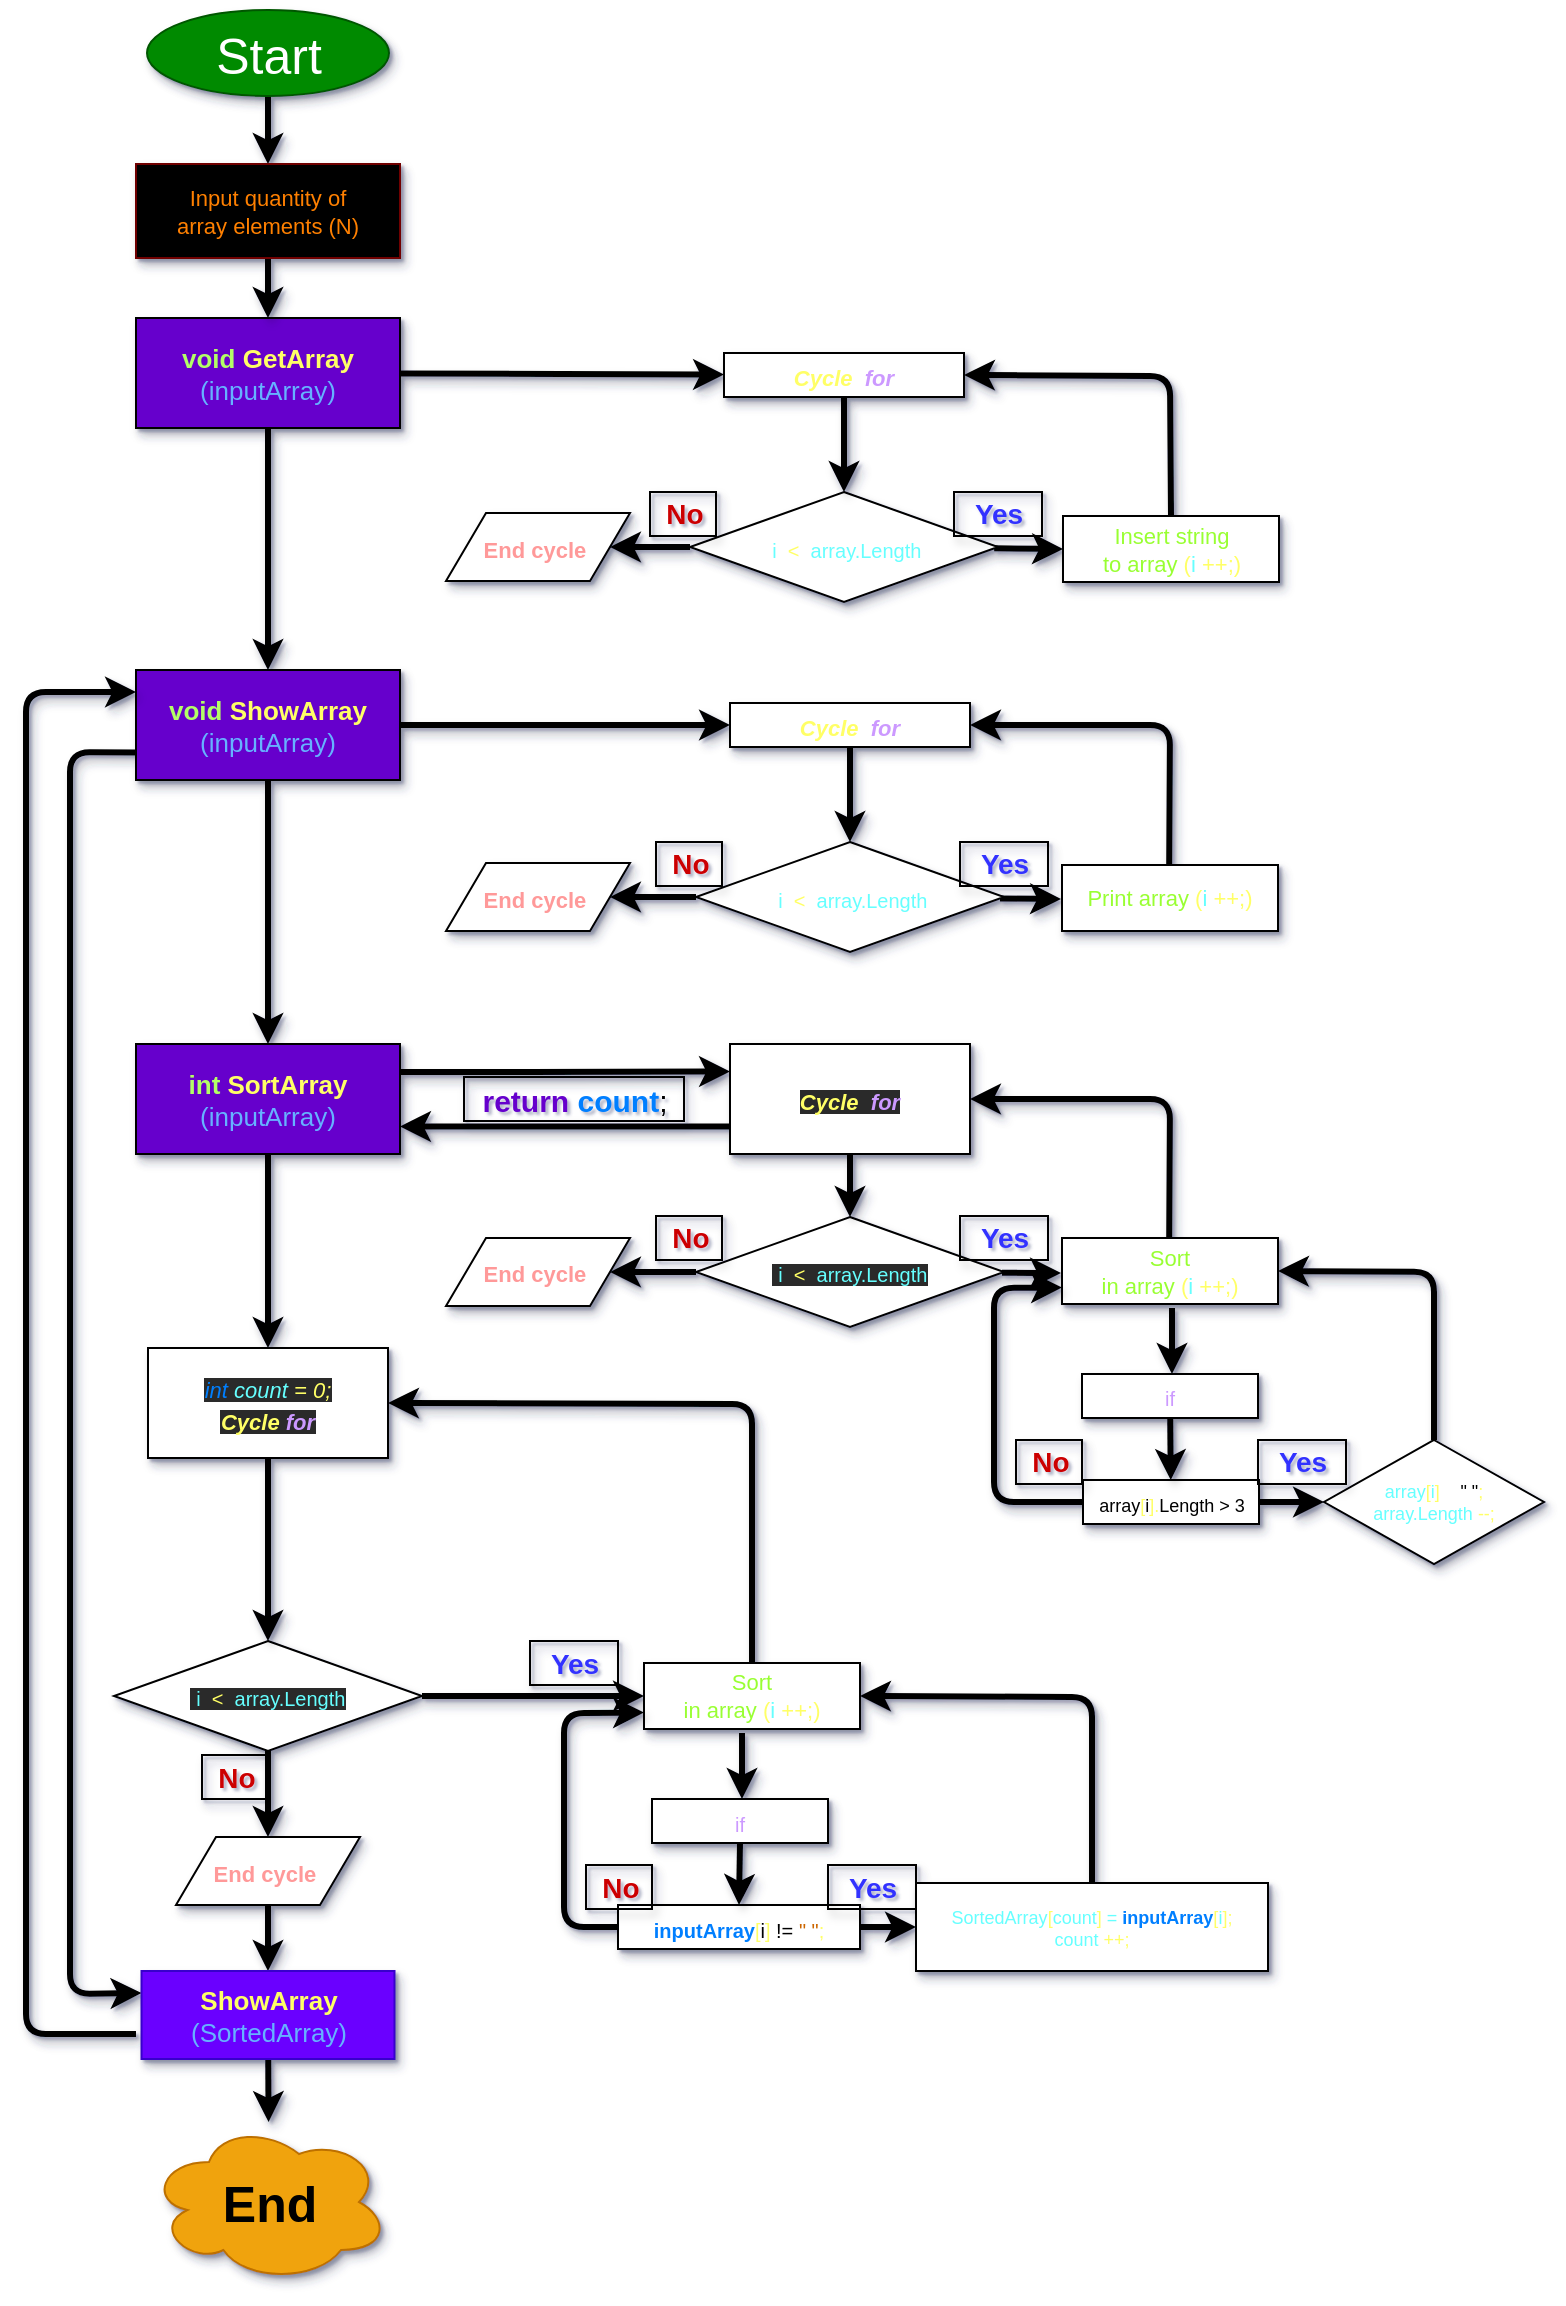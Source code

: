 <mxfile>
    <diagram id="99YIV30c1iwatZ08gYIQ" name="Page-1">
        <mxGraphModel dx="665" dy="595" grid="1" gridSize="11" guides="1" tooltips="1" connect="1" arrows="1" fold="1" page="1" pageScale="1" pageWidth="827" pageHeight="1169" background="#ffffff" math="0" shadow="1">
            <root>
                <mxCell id="0"/>
                <mxCell id="1" parent="0"/>
                <mxCell id="99" value="" style="edgeStyle=none;html=1;labelBackgroundColor=#CC0000;fontSize=11;fontColor=#FF8000;strokeWidth=3;entryX=0.5;entryY=0;entryDx=0;entryDy=0;sketch=0;shadow=1;strokeColor=#000000;" edge="1" parent="1" source="58" target="69">
                    <mxGeometry relative="1" as="geometry">
                        <mxPoint x="156" y="99" as="targetPoint"/>
                    </mxGeometry>
                </mxCell>
                <mxCell id="58" value="&lt;span style=&quot;color: rgb(255, 255, 255); font-size: 25px; font-weight: 400;&quot;&gt;Start&lt;/span&gt;" style="ellipse;whiteSpace=wrap;html=1;fontStyle=1;horizontal=1;fontSize=25;sketch=0;shadow=1;strokeColor=#005700;fillColor=#008a00;fontColor=#ffffff;" vertex="1" parent="1">
                    <mxGeometry x="93.5" y="11" width="121" height="43" as="geometry"/>
                </mxCell>
                <mxCell id="91" value="" style="edgeStyle=none;html=1;labelBackgroundColor=#CC0000;fontSize=11;fontColor=#FFFF66;strokeWidth=3;sketch=0;shadow=1;strokeColor=#000000;" edge="1" parent="1" source="64" target="90">
                    <mxGeometry relative="1" as="geometry"/>
                </mxCell>
                <mxCell id="64" value="&lt;font color=&quot;#b3ff66&quot;&gt;void&lt;/font&gt;&lt;font color=&quot;#ffff66&quot;&gt;&amp;nbsp;GetArray&lt;/font&gt;&lt;br&gt;&lt;font color=&quot;#66b2ff&quot; style=&quot;font-weight: normal&quot;&gt;(inputArray)&lt;/font&gt;" style="whiteSpace=wrap;html=1;labelBorderColor=none;fontSize=13;fontStyle=1;sketch=0;shadow=1;strokeColor=#000000;fillColor=#6600CC;" vertex="1" parent="1">
                    <mxGeometry x="88" y="165" width="132" height="55" as="geometry"/>
                </mxCell>
                <mxCell id="103" value="" style="edgeStyle=none;html=1;labelBackgroundColor=#CC0000;fontSize=11;fontColor=#FFFF66;strokeWidth=3;entryX=0.5;entryY=0;entryDx=0;entryDy=0;exitX=0.5;exitY=1;exitDx=0;exitDy=0;sketch=0;shadow=1;strokeColor=#000000;" edge="1" parent="1" source="64" target="100">
                    <mxGeometry relative="1" as="geometry">
                        <mxPoint x="154" y="231" as="sourcePoint"/>
                        <mxPoint x="156" y="265.5" as="targetPoint"/>
                    </mxGeometry>
                </mxCell>
                <mxCell id="81" value="" style="edgeStyle=none;html=1;labelBackgroundColor=#CC0000;fontSize=10;fontColor=#99FF33;strokeWidth=3;entryX=0;entryY=0.5;entryDx=0;entryDy=0;sketch=0;shadow=1;strokeColor=#000000;" edge="1" parent="1" source="66" target="172">
                    <mxGeometry relative="1" as="geometry">
                        <mxPoint x="547.5" y="280.5" as="targetPoint"/>
                    </mxGeometry>
                </mxCell>
                <mxCell id="86" value="" style="edgeStyle=none;html=1;labelBackgroundColor=#CC0000;fontSize=11;fontColor=#99FF33;strokeWidth=3;sketch=0;shadow=1;strokeColor=#000000;" edge="1" parent="1" source="66">
                    <mxGeometry relative="1" as="geometry">
                        <mxPoint x="325.0" y="279.5" as="targetPoint"/>
                    </mxGeometry>
                </mxCell>
                <mxCell id="66" value="&lt;span style=&quot;color: rgb(153 , 255 , 51) ; font-size: 10px&quot;&gt;&lt;font color=&quot;#66ffff&quot;&gt;&amp;nbsp;i&amp;nbsp;&lt;/font&gt;&amp;nbsp;&lt;font color=&quot;#ffff66&quot;&gt;&amp;lt;&lt;/font&gt;&amp;nbsp;&amp;nbsp;&lt;font color=&quot;#66ffff&quot;&gt;array.Length&lt;/font&gt;&lt;/span&gt;" style="rhombus;whiteSpace=wrap;html=1;fontSize=13;labelBorderColor=none;fontStyle=0;sketch=0;shadow=1;strokeColor=#000000;" vertex="1" parent="1">
                    <mxGeometry x="365" y="252" width="154" height="55" as="geometry"/>
                </mxCell>
                <mxCell id="76" value="" style="edgeStyle=none;html=1;labelBackgroundColor=#CC0000;fontSize=11;fontColor=#99FF33;strokeWidth=3;entryX=0.5;entryY=0;entryDx=0;entryDy=0;sketch=0;shadow=1;strokeColor=#000000;" edge="1" parent="1" source="69" target="64">
                    <mxGeometry relative="1" as="geometry">
                        <mxPoint x="156" y="177" as="targetPoint"/>
                    </mxGeometry>
                </mxCell>
                <mxCell id="69" value="&lt;span style=&quot;color: rgb(255 , 128 , 0)&quot;&gt;Input quantity of&lt;/span&gt;&lt;br style=&quot;color: rgb(255 , 128 , 0)&quot;&gt;&lt;span style=&quot;color: rgb(255 , 128 , 0)&quot;&gt;array elements (N)&lt;/span&gt;" style="whiteSpace=wrap;html=1;labelBorderColor=none;fontSize=11;sketch=0;shadow=1;strokeColor=#6F0000;fillColor=#000000;fontColor=#ffffff;" vertex="1" parent="1">
                    <mxGeometry x="88" y="88" width="132" height="47" as="geometry"/>
                </mxCell>
                <mxCell id="82" value="Yes" style="text;html=1;resizable=0;autosize=1;align=center;verticalAlign=middle;points=[];rounded=0;labelBorderColor=none;fontSize=14;fontStyle=1;sketch=0;shadow=1;strokeColor=#000000;fontColor=#3333FF;" vertex="1" parent="1">
                    <mxGeometry x="497" y="252" width="44" height="22" as="geometry"/>
                </mxCell>
                <mxCell id="96" value="" style="edgeStyle=none;html=1;labelBackgroundColor=#CC0000;fontSize=11;fontColor=#B3FF66;strokeWidth=3;entryX=1;entryY=0.5;entryDx=0;entryDy=0;exitX=0.5;exitY=0;exitDx=0;exitDy=0;sketch=0;shadow=1;strokeColor=#000000;" edge="1" parent="1" source="172" target="90">
                    <mxGeometry relative="1" as="geometry">
                        <mxPoint x="602" y="231" as="sourcePoint"/>
                        <mxPoint x="601.5" y="193.5" as="targetPoint"/>
                        <Array as="points">
                            <mxPoint x="605" y="194"/>
                        </Array>
                    </mxGeometry>
                </mxCell>
                <mxCell id="88" value="&lt;font color=&quot;#cc0000&quot; style=&quot;font-size: 14px;&quot;&gt;No&lt;/font&gt;" style="text;html=1;resizable=0;autosize=1;align=center;verticalAlign=middle;points=[];rounded=0;labelBorderColor=none;fontSize=14;fontStyle=1;sketch=0;shadow=1;strokeColor=#000000;" vertex="1" parent="1">
                    <mxGeometry x="345" y="252" width="33" height="22" as="geometry"/>
                </mxCell>
                <mxCell id="93" value="" style="edgeStyle=none;html=1;labelBackgroundColor=#CC0000;fontSize=11;fontColor=#FFFF66;strokeWidth=3;entryX=0.5;entryY=0;entryDx=0;entryDy=0;sketch=0;shadow=1;strokeColor=#000000;" edge="1" parent="1" source="90" target="66">
                    <mxGeometry relative="1" as="geometry"/>
                </mxCell>
                <mxCell id="90" value="&lt;font color=&quot;#ffff66&quot; style=&quot;font-size: 11px&quot;&gt;Cycle&lt;/font&gt;&lt;span style=&quot;color: rgb(204 , 153 , 255) ; font-size: 11px&quot;&gt;&amp;nbsp; for&lt;/span&gt;" style="whiteSpace=wrap;html=1;fontSize=13;labelBorderColor=none;fontStyle=3;sketch=0;shadow=1;strokeColor=#000000;" vertex="1" parent="1">
                    <mxGeometry x="382" y="182.5" width="120" height="22" as="geometry"/>
                </mxCell>
                <mxCell id="178" value="" style="edgeStyle=none;html=1;labelBackgroundColor=#CC0000;fontSize=9;fontColor=#66FFFF;strokeWidth=3;entryX=0.5;entryY=0;entryDx=0;entryDy=0;exitX=0.5;exitY=1;exitDx=0;exitDy=0;sketch=0;shadow=1;strokeColor=#000000;" edge="1" parent="1" source="100" target="148">
                    <mxGeometry relative="1" as="geometry">
                        <mxPoint x="154" y="418" as="sourcePoint"/>
                        <mxPoint x="154" y="451.5" as="targetPoint"/>
                    </mxGeometry>
                </mxCell>
                <mxCell id="242" value="" style="edgeStyle=none;sketch=0;html=1;shadow=1;labelBackgroundColor=#CC0000;fontSize=25;fontColor=#66FFFF;strokeWidth=3;entryX=0;entryY=0.25;entryDx=0;entryDy=0;exitX=0;exitY=0.75;exitDx=0;exitDy=0;strokeColor=#000000;" edge="1" parent="1" source="100" target="234">
                    <mxGeometry relative="1" as="geometry">
                        <mxPoint x="77" y="748" as="targetPoint"/>
                        <Array as="points">
                            <mxPoint x="55" y="382"/>
                            <mxPoint x="55" y="693"/>
                            <mxPoint x="55" y="847"/>
                            <mxPoint x="55" y="1003"/>
                        </Array>
                    </mxGeometry>
                </mxCell>
                <mxCell id="100" value="&lt;font color=&quot;#b3ff66&quot;&gt;void&amp;nbsp;&lt;/font&gt;&lt;font color=&quot;#ffff66&quot;&gt;ShowArray&lt;br&gt;&lt;/font&gt;&lt;span style=&quot;color: rgb(102 , 178 , 255) ; font-weight: 400&quot;&gt;(inputArray)&lt;/span&gt;&lt;font color=&quot;#ffff66&quot;&gt;&lt;br&gt;&lt;/font&gt;" style="whiteSpace=wrap;html=1;labelBorderColor=none;fontSize=13;fontStyle=1;sketch=0;shadow=1;strokeColor=#000000;fillColor=#6600CC;" vertex="1" parent="1">
                    <mxGeometry x="88" y="341" width="132" height="55" as="geometry"/>
                </mxCell>
                <mxCell id="131" value="" style="edgeStyle=none;html=1;labelBackgroundColor=#CC0000;fontSize=11;fontColor=#FFFF66;strokeWidth=3;exitX=1;exitY=0.5;exitDx=0;exitDy=0;sketch=0;shadow=1;strokeColor=#000000;" edge="1" parent="1" target="142" source="100">
                    <mxGeometry relative="1" as="geometry">
                        <mxPoint x="242" y="369" as="sourcePoint"/>
                    </mxGeometry>
                </mxCell>
                <mxCell id="132" value="" style="edgeStyle=none;html=1;labelBackgroundColor=#CC0000;fontSize=10;fontColor=#99FF33;strokeWidth=3;entryX=0;entryY=0.5;entryDx=0;entryDy=0;sketch=0;shadow=1;strokeColor=#000000;" edge="1" parent="1" source="134">
                    <mxGeometry relative="1" as="geometry">
                        <mxPoint x="550.5" y="455.5" as="targetPoint"/>
                    </mxGeometry>
                </mxCell>
                <mxCell id="133" value="" style="edgeStyle=none;html=1;labelBackgroundColor=#CC0000;fontSize=11;fontColor=#99FF33;strokeWidth=3;sketch=0;shadow=1;strokeColor=#000000;" edge="1" parent="1" source="134">
                    <mxGeometry relative="1" as="geometry">
                        <mxPoint x="325.0" y="454.5" as="targetPoint"/>
                    </mxGeometry>
                </mxCell>
                <mxCell id="134" value="&lt;span style=&quot;color: rgb(153 , 255 , 51) ; font-size: 10px&quot;&gt;&lt;font color=&quot;#66ffff&quot;&gt;&amp;nbsp;i&amp;nbsp;&lt;/font&gt;&amp;nbsp;&lt;font color=&quot;#ffff66&quot;&gt;&amp;lt;&lt;/font&gt;&amp;nbsp;&amp;nbsp;&lt;font color=&quot;#66ffff&quot;&gt;array.Length&lt;/font&gt;&lt;/span&gt;" style="rhombus;whiteSpace=wrap;html=1;fontSize=13;labelBorderColor=none;fontStyle=0;sketch=0;shadow=1;strokeColor=#000000;" vertex="1" parent="1">
                    <mxGeometry x="368" y="427" width="154" height="55" as="geometry"/>
                </mxCell>
                <mxCell id="136" value="Yes" style="text;html=1;resizable=0;autosize=1;align=center;verticalAlign=middle;points=[];rounded=0;labelBorderColor=none;fontSize=14;fontStyle=1;sketch=0;shadow=1;strokeColor=#000000;fontColor=#3333FF;" vertex="1" parent="1">
                    <mxGeometry x="500" y="427" width="44" height="22" as="geometry"/>
                </mxCell>
                <mxCell id="137" value="" style="edgeStyle=none;html=1;labelBackgroundColor=#CC0000;fontSize=11;fontColor=#B3FF66;strokeWidth=3;entryX=1;entryY=0.5;entryDx=0;entryDy=0;sketch=0;shadow=1;strokeColor=#000000;" edge="1" parent="1" target="142">
                    <mxGeometry relative="1" as="geometry">
                        <mxPoint x="604.595" y="439" as="sourcePoint"/>
                        <mxPoint x="604.5" y="368.5" as="targetPoint"/>
                        <Array as="points">
                            <mxPoint x="605" y="368.5"/>
                        </Array>
                    </mxGeometry>
                </mxCell>
                <mxCell id="140" value="&lt;font color=&quot;#cc0000&quot; style=&quot;font-size: 14px;&quot;&gt;No&lt;/font&gt;" style="text;html=1;resizable=0;autosize=1;align=center;verticalAlign=middle;points=[];rounded=0;labelBorderColor=none;fontSize=14;fontStyle=1;sketch=0;shadow=1;strokeColor=#000000;" vertex="1" parent="1">
                    <mxGeometry x="348" y="427" width="33" height="22" as="geometry"/>
                </mxCell>
                <mxCell id="141" value="" style="edgeStyle=none;html=1;labelBackgroundColor=#CC0000;fontSize=11;fontColor=#FFFF66;strokeWidth=3;entryX=0.5;entryY=0;entryDx=0;entryDy=0;sketch=0;shadow=1;strokeColor=#000000;" edge="1" parent="1" source="142" target="134">
                    <mxGeometry relative="1" as="geometry"/>
                </mxCell>
                <mxCell id="142" value="&lt;font color=&quot;#ffff66&quot; style=&quot;font-size: 11px&quot;&gt;Cycle&lt;/font&gt;&lt;span style=&quot;color: rgb(204 , 153 , 255) ; font-size: 11px&quot;&gt;&amp;nbsp; for&lt;/span&gt;" style="whiteSpace=wrap;html=1;fontSize=13;labelBorderColor=none;fontStyle=3;sketch=0;shadow=1;strokeColor=#000000;" vertex="1" parent="1">
                    <mxGeometry x="385" y="357.5" width="120" height="22" as="geometry"/>
                </mxCell>
                <mxCell id="197" value="" style="edgeStyle=none;html=1;labelBackgroundColor=#CC0000;fontSize=9;fontColor=#CC99FF;strokeWidth=3;entryX=0;entryY=0.25;entryDx=0;entryDy=0;sketch=0;shadow=1;strokeColor=#000000;" edge="1" parent="1" target="161">
                    <mxGeometry relative="1" as="geometry">
                        <mxPoint x="220" y="542" as="sourcePoint"/>
                        <mxPoint x="326" y="555.5" as="targetPoint"/>
                        <Array as="points">
                            <mxPoint x="275" y="542"/>
                        </Array>
                    </mxGeometry>
                </mxCell>
                <mxCell id="204" value="" style="edgeStyle=none;html=1;labelBackgroundColor=#CC0000;fontSize=15;fontColor=#007FFF;strokeWidth=3;entryX=0.5;entryY=0;entryDx=0;entryDy=0;sketch=0;shadow=1;strokeColor=#000000;" edge="1" parent="1" source="148" target="216">
                    <mxGeometry relative="1" as="geometry">
                        <mxPoint x="154" y="671" as="targetPoint"/>
                    </mxGeometry>
                </mxCell>
                <mxCell id="148" value="&lt;font color=&quot;#b3ff66&quot;&gt;int&amp;nbsp;&lt;/font&gt;&lt;font color=&quot;#ffff66&quot;&gt;SortArray&lt;br&gt;&lt;/font&gt;&lt;span style=&quot;color: rgb(102 , 178 , 255) ; font-weight: 400&quot;&gt;(inputArray)&lt;/span&gt;&lt;font color=&quot;#ffff66&quot;&gt;&lt;br&gt;&lt;/font&gt;" style="whiteSpace=wrap;html=1;labelBorderColor=none;fontSize=13;fontStyle=1;sketch=0;shadow=1;strokeColor=#000000;fillColor=#6600CC;" vertex="1" parent="1">
                    <mxGeometry x="88" y="528" width="132" height="55" as="geometry"/>
                </mxCell>
                <mxCell id="151" value="" style="edgeStyle=none;html=1;labelBackgroundColor=#CC0000;fontSize=10;fontColor=#99FF33;strokeWidth=3;entryX=0;entryY=0.5;entryDx=0;entryDy=0;sketch=0;shadow=1;strokeColor=#000000;" edge="1" parent="1" source="153">
                    <mxGeometry relative="1" as="geometry">
                        <mxPoint x="550.5" y="642.5" as="targetPoint"/>
                    </mxGeometry>
                </mxCell>
                <mxCell id="152" value="" style="edgeStyle=none;html=1;labelBackgroundColor=#CC0000;fontSize=11;fontColor=#99FF33;strokeWidth=3;sketch=0;shadow=1;strokeColor=#000000;" edge="1" parent="1" source="153" target="157">
                    <mxGeometry relative="1" as="geometry"/>
                </mxCell>
                <mxCell id="166" value="" style="edgeStyle=none;html=1;labelBackgroundColor=#CC0000;fontSize=14;fontColor=#66FFFF;strokeWidth=3;sketch=0;shadow=1;strokeColor=#000000;" edge="1" parent="1">
                    <mxGeometry relative="1" as="geometry">
                        <mxPoint x="606" y="660" as="sourcePoint"/>
                        <mxPoint x="606" y="693" as="targetPoint"/>
                    </mxGeometry>
                </mxCell>
                <mxCell id="153" value="&lt;meta charset=&quot;utf-8&quot;&gt;&lt;span style=&quot;color: rgb(153, 255, 51); font-family: helvetica; font-size: 10px; font-style: normal; letter-spacing: normal; text-indent: 0px; text-transform: none; word-spacing: 0px; background-color: rgb(42, 42, 42);&quot;&gt;&lt;font color=&quot;#66ffff&quot;&gt;&amp;nbsp;i&amp;nbsp;&lt;/font&gt;&lt;span&gt;&amp;nbsp;&lt;/span&gt;&lt;font color=&quot;#ffff66&quot;&gt;&amp;lt;&lt;/font&gt;&amp;nbsp;&lt;span&gt;&amp;nbsp;&lt;/span&gt;&lt;font color=&quot;#66ffff&quot;&gt;array.Length&lt;/font&gt;&lt;/span&gt;" style="rhombus;whiteSpace=wrap;html=1;fontSize=13;labelBorderColor=none;align=center;fontStyle=0;sketch=0;shadow=1;strokeColor=#000000;" vertex="1" parent="1">
                    <mxGeometry x="368" y="614.5" width="154" height="55" as="geometry"/>
                </mxCell>
                <mxCell id="155" value="Yes" style="text;html=1;resizable=0;autosize=1;align=center;verticalAlign=middle;points=[];rounded=0;labelBorderColor=none;fontSize=14;fontStyle=1;sketch=0;shadow=1;strokeColor=#000000;fontColor=#3333FF;" vertex="1" parent="1">
                    <mxGeometry x="500" y="614" width="44" height="22" as="geometry"/>
                </mxCell>
                <mxCell id="156" value="" style="edgeStyle=none;html=1;labelBackgroundColor=#CC0000;fontSize=11;fontColor=#B3FF66;strokeWidth=3;entryX=1;entryY=0.5;entryDx=0;entryDy=0;sketch=0;shadow=1;strokeColor=#000000;" edge="1" parent="1" target="161">
                    <mxGeometry relative="1" as="geometry">
                        <mxPoint x="604.595" y="626" as="sourcePoint"/>
                        <mxPoint x="604.5" y="555.5" as="targetPoint"/>
                        <Array as="points">
                            <mxPoint x="605" y="555.5"/>
                        </Array>
                    </mxGeometry>
                </mxCell>
                <mxCell id="157" value="&lt;span style=&quot;font-size: 11px&quot;&gt;&lt;font color=&quot;#ff9999&quot;&gt;&lt;b&gt;End cycle&amp;nbsp;&lt;/b&gt;&lt;/font&gt;&lt;/span&gt;" style="shape=parallelogram;perimeter=parallelogramPerimeter;whiteSpace=wrap;html=1;fixedSize=1;fontSize=13;labelBorderColor=none;sketch=0;shadow=1;strokeColor=#000000;" vertex="1" parent="1">
                    <mxGeometry x="243" y="625" width="92" height="34" as="geometry"/>
                </mxCell>
                <mxCell id="159" value="&lt;font color=&quot;#cc0000&quot; style=&quot;font-size: 14px;&quot;&gt;No&lt;/font&gt;" style="text;html=1;resizable=0;autosize=1;align=center;verticalAlign=middle;points=[];rounded=0;labelBorderColor=none;fontSize=14;fontStyle=1;sketch=0;shadow=1;strokeColor=#000000;" vertex="1" parent="1">
                    <mxGeometry x="348" y="614" width="33" height="22" as="geometry"/>
                </mxCell>
                <mxCell id="160" value="" style="edgeStyle=none;html=1;labelBackgroundColor=#CC0000;fontSize=11;fontColor=#FFFF66;strokeWidth=3;entryX=0.5;entryY=0;entryDx=0;entryDy=0;exitX=0.5;exitY=1;exitDx=0;exitDy=0;sketch=0;shadow=1;strokeColor=#000000;" edge="1" parent="1" source="161" target="153">
                    <mxGeometry relative="1" as="geometry"/>
                </mxCell>
                <mxCell id="201" value="" style="edgeStyle=none;html=1;labelBackgroundColor=#CC0000;fontSize=6;fontColor=#CC99FF;strokeWidth=3;entryX=1;entryY=0.75;entryDx=0;entryDy=0;exitX=0;exitY=0.75;exitDx=0;exitDy=0;sketch=0;shadow=1;strokeColor=#000000;" edge="1" parent="1" source="161" target="148">
                    <mxGeometry relative="1" as="geometry">
                        <mxPoint x="274" y="555.5" as="targetPoint"/>
                        <Array as="points"/>
                    </mxGeometry>
                </mxCell>
                <mxCell id="161" value="&lt;font style=&quot;font-family: &amp;#34;helvetica&amp;#34; ; font-size: 11px ; letter-spacing: normal ; text-align: center ; text-indent: 0px ; text-transform: none ; word-spacing: 0px ; background-color: rgb(42 , 42 , 42)&quot; color=&quot;#ffff66&quot;&gt;Cycle&amp;nbsp;&lt;/font&gt;&lt;span style=&quot;font-family: &amp;#34;helvetica&amp;#34; ; font-size: 11px ; letter-spacing: normal ; text-align: center ; text-indent: 0px ; text-transform: none ; word-spacing: 0px ; background-color: rgb(42 , 42 , 42) ; display: inline ; float: none ; color: rgb(204 , 153 , 255)&quot;&gt;&amp;nbsp;for&lt;/span&gt;" style="whiteSpace=wrap;html=1;fontSize=13;labelBorderColor=none;fontStyle=3;sketch=0;shadow=1;strokeColor=#000000;" vertex="1" parent="1">
                    <mxGeometry x="385" y="528" width="120" height="55" as="geometry"/>
                </mxCell>
                <mxCell id="163" value="&lt;font color=&quot;#99ff33&quot; style=&quot;font-size: 11px&quot;&gt;Sort&lt;br&gt;in array&amp;nbsp;&lt;/font&gt;&lt;font color=&quot;#ffff66&quot; style=&quot;font-size: 11px&quot;&gt;(&lt;/font&gt;&lt;font color=&quot;#66ffff&quot; style=&quot;font-size: 11px&quot;&gt;i&lt;/font&gt;&lt;font color=&quot;#ffff66&quot; style=&quot;font-size: 11px&quot;&gt;&amp;nbsp;++;)&lt;/font&gt;" style="whiteSpace=wrap;html=1;labelBorderColor=none;fontSize=6;strokeWidth=1;fontStyle=0;sketch=0;shadow=1;strokeColor=#000000;" vertex="1" parent="1">
                    <mxGeometry x="551" y="625" width="108" height="33" as="geometry"/>
                </mxCell>
                <mxCell id="180" value="" style="edgeStyle=none;html=1;labelBackgroundColor=#CC0000;fontSize=25;fontColor=#FF9999;strokeWidth=3;entryX=0;entryY=0.5;entryDx=0;entryDy=0;sketch=0;shadow=1;strokeColor=#000000;" edge="1" parent="1" source="165" target="181">
                    <mxGeometry relative="1" as="geometry">
                        <mxPoint x="702" y="704.0" as="targetPoint"/>
                    </mxGeometry>
                </mxCell>
                <mxCell id="192" value="" style="edgeStyle=none;html=1;labelBackgroundColor=#CC0000;fontSize=9;fontColor=#CC99FF;strokeWidth=3;entryX=0;entryY=0.75;entryDx=0;entryDy=0;sketch=0;shadow=1;strokeColor=#000000;" edge="1" parent="1" source="165" target="163">
                    <mxGeometry relative="1" as="geometry">
                        <mxPoint x="528" y="757" as="targetPoint"/>
                        <Array as="points">
                            <mxPoint x="517" y="757"/>
                            <mxPoint x="517" y="650"/>
                        </Array>
                    </mxGeometry>
                </mxCell>
                <mxCell id="165" value="&lt;font style=&quot;font-size: 9px&quot;&gt;array&lt;font color=&quot;#ffff66&quot;&gt;[&lt;/font&gt;i&lt;font color=&quot;#ffff66&quot;&gt;].&lt;/font&gt;Length &amp;gt; 3&lt;/font&gt;" style="whiteSpace=wrap;html=1;fontSize=13;labelBorderColor=none;fontStyle=0;sketch=0;shadow=1;strokeColor=#000000;" vertex="1" parent="1">
                    <mxGeometry x="561.5" y="746" width="88" height="22" as="geometry"/>
                </mxCell>
                <mxCell id="171" value="&lt;font color=&quot;#99ff33&quot; style=&quot;font-size: 11px&quot;&gt;Print&amp;nbsp;array&amp;nbsp;&lt;/font&gt;&lt;font color=&quot;#ffff66&quot; style=&quot;font-size: 11px&quot;&gt;(&lt;/font&gt;&lt;font color=&quot;#66ffff&quot; style=&quot;font-size: 11px&quot;&gt;i&lt;/font&gt;&lt;font color=&quot;#ffff66&quot; style=&quot;font-size: 11px&quot;&gt;&amp;nbsp;++;)&lt;/font&gt;" style="whiteSpace=wrap;html=1;labelBorderColor=none;fontSize=6;strokeWidth=1;fontStyle=0;sketch=0;shadow=1;strokeColor=#000000;" vertex="1" parent="1">
                    <mxGeometry x="551" y="438.5" width="108" height="33" as="geometry"/>
                </mxCell>
                <mxCell id="172" value="&lt;font color=&quot;#99ff33&quot; style=&quot;font-size: 11px&quot;&gt;Insert string&lt;br&gt;to array&amp;nbsp;&lt;/font&gt;&lt;font color=&quot;#ffff66&quot; style=&quot;font-size: 11px&quot;&gt;(&lt;/font&gt;&lt;font color=&quot;#66ffff&quot; style=&quot;font-size: 11px&quot;&gt;i&lt;/font&gt;&lt;font color=&quot;#ffff66&quot; style=&quot;font-size: 11px&quot;&gt;&amp;nbsp;++;)&lt;/font&gt;" style="whiteSpace=wrap;html=1;labelBorderColor=none;fontSize=6;strokeWidth=1;fontStyle=0;sketch=0;shadow=1;strokeColor=#000000;" vertex="1" parent="1">
                    <mxGeometry x="551.5" y="264" width="108" height="33" as="geometry"/>
                </mxCell>
                <mxCell id="189" value="" style="edgeStyle=none;html=1;labelBackgroundColor=#CC0000;fontSize=9;fontColor=#CC99FF;strokeWidth=3;entryX=1;entryY=0.5;entryDx=0;entryDy=0;sketch=0;shadow=1;strokeColor=#000000;" edge="1" parent="1" source="181" target="163">
                    <mxGeometry relative="1" as="geometry">
                        <mxPoint x="649" y="704" as="targetPoint"/>
                        <Array as="points">
                            <mxPoint x="737" y="642"/>
                        </Array>
                    </mxGeometry>
                </mxCell>
                <mxCell id="181" value="&lt;font style=&quot;font-size: 9px&quot;&gt;&lt;span style=&quot;font-size: 9px&quot;&gt;&lt;font color=&quot;#66ffff&quot; style=&quot;font-size: 9px&quot;&gt;array&lt;/font&gt;&lt;font color=&quot;#ffff66&quot; style=&quot;font-size: 9px&quot;&gt;[&lt;/font&gt;&lt;font color=&quot;#66ffff&quot; style=&quot;font-size: 9px&quot;&gt;i&lt;/font&gt;&lt;font color=&quot;#ffff66&quot; style=&quot;font-size: 9px&quot;&gt;]&lt;/font&gt; &lt;font color=&quot;#ffffff&quot; style=&quot;font-size: 9px&quot;&gt;=&lt;/font&gt; &quot; &quot;&lt;font style=&quot;font-size: 9px&quot;&gt;&lt;font color=&quot;#ffff66&quot;&gt;;&lt;/font&gt;&lt;br style=&quot;font-size: 9px&quot;&gt;&lt;font color=&quot;#66ffff&quot;&gt;array.Length&lt;/font&gt;&lt;/font&gt;&lt;font color=&quot;#ffff66&quot; style=&quot;font-size: 9px&quot;&gt;&amp;nbsp;--;&lt;br style=&quot;font-size: 9px&quot;&gt;&lt;/font&gt;&lt;/span&gt;&lt;/font&gt;" style="rhombus;whiteSpace=wrap;html=1;labelBorderColor=none;fontSize=9;strokeWidth=1;verticalAlign=middle;spacing=2;fontStyle=0;sketch=0;shadow=1;strokeColor=#000000;" vertex="1" parent="1">
                    <mxGeometry x="682" y="726" width="110" height="62" as="geometry"/>
                </mxCell>
                <mxCell id="187" value="" style="edgeStyle=none;html=1;labelBackgroundColor=#CC0000;fontSize=9;fontColor=#66FFFF;strokeWidth=3;sketch=0;shadow=1;strokeColor=#000000;" edge="1" parent="1" source="186" target="165">
                    <mxGeometry relative="1" as="geometry"/>
                </mxCell>
                <mxCell id="186" value="&lt;font size=&quot;1&quot; color=&quot;#cc99ff&quot;&gt;if&lt;/font&gt;" style="whiteSpace=wrap;html=1;fontSize=13;labelBorderColor=none;fontStyle=0;sketch=0;shadow=1;strokeColor=#000000;" vertex="1" parent="1">
                    <mxGeometry x="561" y="693" width="88" height="22" as="geometry"/>
                </mxCell>
                <mxCell id="190" value="Yes" style="text;html=1;resizable=0;autosize=1;align=center;verticalAlign=middle;points=[];rounded=0;labelBorderColor=none;fontSize=14;fontStyle=1;sketch=0;shadow=1;strokeColor=#000000;fontColor=#3333FF;" vertex="1" parent="1">
                    <mxGeometry x="649" y="726" width="44" height="22" as="geometry"/>
                </mxCell>
                <mxCell id="193" value="&lt;font color=&quot;#cc0000&quot; style=&quot;font-size: 14px;&quot;&gt;No&lt;/font&gt;" style="text;html=1;resizable=0;autosize=1;align=center;verticalAlign=middle;points=[];rounded=0;labelBorderColor=none;fontSize=14;fontStyle=1;sketch=0;shadow=1;strokeColor=#000000;" vertex="1" parent="1">
                    <mxGeometry x="528" y="726" width="33" height="22" as="geometry"/>
                </mxCell>
                <mxCell id="202" value="&lt;b&gt;&lt;font color=&quot;#6600cc&quot;&gt;return&lt;/font&gt;&lt;/b&gt; &lt;font color=&quot;#007fff&quot;&gt;&lt;b&gt;count&lt;/b&gt;&lt;/font&gt;;" style="text;html=1;resizable=0;autosize=1;align=center;verticalAlign=middle;points=[];rounded=0;labelBorderColor=none;fontSize=15;sketch=0;shadow=1;strokeColor=#000000;" vertex="1" parent="1">
                    <mxGeometry x="252" y="544.5" width="110" height="22" as="geometry"/>
                </mxCell>
                <mxCell id="207" value="" style="edgeStyle=none;html=1;labelBackgroundColor=#CC0000;fontSize=10;fontColor=#99FF33;strokeWidth=3;entryX=0;entryY=0.5;entryDx=0;entryDy=0;exitX=1;exitY=0.5;exitDx=0;exitDy=0;sketch=0;shadow=1;strokeColor=#000000;" edge="1" parent="1" source="210" target="217">
                    <mxGeometry relative="1" as="geometry">
                        <mxPoint x="335.5" y="855" as="targetPoint"/>
                        <mxPoint x="305.992" y="854.86" as="sourcePoint"/>
                    </mxGeometry>
                </mxCell>
                <mxCell id="208" value="" style="edgeStyle=none;html=1;labelBackgroundColor=#CC0000;fontSize=11;fontColor=#99FF33;strokeWidth=3;exitX=0.5;exitY=1;exitDx=0;exitDy=0;entryX=0.5;entryY=0;entryDx=0;entryDy=0;sketch=0;shadow=1;strokeColor=#000000;" edge="1" parent="1" source="210" target="213">
                    <mxGeometry relative="1" as="geometry">
                        <mxPoint x="156" y="883" as="sourcePoint"/>
                        <mxPoint x="155.57" y="946" as="targetPoint"/>
                    </mxGeometry>
                </mxCell>
                <mxCell id="209" value="" style="edgeStyle=none;html=1;labelBackgroundColor=#CC0000;fontSize=14;fontColor=#66FFFF;strokeWidth=3;sketch=0;shadow=1;strokeColor=#000000;" edge="1" parent="1">
                    <mxGeometry relative="1" as="geometry">
                        <mxPoint x="391" y="872.5" as="sourcePoint"/>
                        <mxPoint x="391" y="905.5" as="targetPoint"/>
                    </mxGeometry>
                </mxCell>
                <mxCell id="210" value="&lt;meta charset=&quot;utf-8&quot;&gt;&lt;span style=&quot;color: rgb(153, 255, 51); font-family: helvetica; font-size: 10px; font-style: normal; letter-spacing: normal; text-indent: 0px; text-transform: none; word-spacing: 0px; background-color: rgb(42, 42, 42);&quot;&gt;&lt;font color=&quot;#66ffff&quot;&gt;&amp;nbsp;i&amp;nbsp;&lt;/font&gt;&lt;span&gt;&amp;nbsp;&lt;/span&gt;&lt;font color=&quot;#ffff66&quot;&gt;&amp;lt;&lt;/font&gt;&amp;nbsp;&lt;span&gt;&amp;nbsp;&lt;/span&gt;&lt;font color=&quot;#66ffff&quot;&gt;array.Length&lt;/font&gt;&lt;/span&gt;" style="rhombus;whiteSpace=wrap;html=1;fontSize=13;labelBorderColor=none;align=center;fontStyle=0;sketch=0;shadow=1;strokeColor=#000000;" vertex="1" parent="1">
                    <mxGeometry x="77" y="826.5" width="154" height="55" as="geometry"/>
                </mxCell>
                <mxCell id="211" value="Yes" style="text;html=1;resizable=0;autosize=1;align=center;verticalAlign=middle;points=[];rounded=0;labelBorderColor=none;fontSize=14;fontStyle=1;sketch=0;shadow=1;strokeColor=#000000;fontColor=#3333FF;" vertex="1" parent="1">
                    <mxGeometry x="285" y="826.5" width="44" height="22" as="geometry"/>
                </mxCell>
                <mxCell id="212" value="" style="edgeStyle=none;html=1;labelBackgroundColor=#CC0000;fontSize=11;fontColor=#B3FF66;strokeWidth=3;entryX=1;entryY=0.5;entryDx=0;entryDy=0;exitX=0.5;exitY=0;exitDx=0;exitDy=0;sketch=0;shadow=1;strokeColor=#000000;" edge="1" parent="1" target="216" source="217">
                    <mxGeometry relative="1" as="geometry">
                        <mxPoint x="315.595" y="879" as="sourcePoint"/>
                        <mxPoint x="315.5" y="808.5" as="targetPoint"/>
                        <Array as="points">
                            <mxPoint x="396" y="708"/>
                        </Array>
                    </mxGeometry>
                </mxCell>
                <mxCell id="235" value="" style="edgeStyle=none;html=1;labelBackgroundColor=#CC0000;fontSize=9;fontColor=#66FFFF;strokeWidth=3;sketch=0;shadow=1;strokeColor=#000000;" edge="1" parent="1" source="213" target="234">
                    <mxGeometry relative="1" as="geometry"/>
                </mxCell>
                <mxCell id="213" value="&lt;span style=&quot;font-size: 11px&quot;&gt;&lt;font color=&quot;#ff9999&quot;&gt;&lt;b&gt;End cycle&amp;nbsp;&lt;/b&gt;&lt;/font&gt;&lt;/span&gt;" style="shape=parallelogram;perimeter=parallelogramPerimeter;whiteSpace=wrap;html=1;fixedSize=1;fontSize=13;labelBorderColor=none;sketch=0;shadow=1;strokeColor=#000000;" vertex="1" parent="1">
                    <mxGeometry x="108" y="924.5" width="92" height="34" as="geometry"/>
                </mxCell>
                <mxCell id="214" value="&lt;font color=&quot;#cc0000&quot; style=&quot;font-size: 14px;&quot;&gt;No&lt;/font&gt;" style="text;html=1;resizable=0;autosize=1;align=center;verticalAlign=middle;points=[];rounded=0;labelBorderColor=none;fontSize=14;fontStyle=1;sketch=0;shadow=1;strokeColor=#000000;" vertex="1" parent="1">
                    <mxGeometry x="121" y="883.5" width="33" height="22" as="geometry"/>
                </mxCell>
                <mxCell id="215" value="" style="edgeStyle=none;html=1;labelBackgroundColor=#CC0000;fontSize=11;fontColor=#FFFF66;strokeWidth=3;entryX=0.5;entryY=0;entryDx=0;entryDy=0;sketch=0;shadow=1;strokeColor=#000000;" edge="1" parent="1" source="216" target="210">
                    <mxGeometry relative="1" as="geometry"/>
                </mxCell>
                <mxCell id="216" value="&lt;span style=&quot;font-weight: normal&quot;&gt;&lt;font style=&quot;font-family: &amp;#34;helvetica&amp;#34; ; font-size: 11px ; letter-spacing: normal ; text-align: center ; text-indent: 0px ; text-transform: none ; word-spacing: 0px ; background-color: rgb(42 , 42 , 42)&quot; color=&quot;#007fff&quot;&gt;int &lt;/font&gt;&lt;font style=&quot;font-family: &amp;#34;helvetica&amp;#34; ; font-size: 11px ; letter-spacing: normal ; text-align: center ; text-indent: 0px ; text-transform: none ; word-spacing: 0px ; background-color: rgb(42 , 42 , 42)&quot; color=&quot;#66ffff&quot;&gt;count &lt;/font&gt;&lt;/span&gt;&lt;font color=&quot;#ffff66&quot; style=&quot;font-family: &amp;#34;helvetica&amp;#34; ; font-size: 11px ; letter-spacing: normal ; text-align: center ; text-indent: 0px ; text-transform: none ; word-spacing: 0px ; background-color: rgb(42 , 42 , 42)&quot;&gt;&lt;span style=&quot;font-weight: normal&quot;&gt;= 0;&lt;/span&gt;&lt;br&gt;Cycle&lt;/font&gt;&lt;span style=&quot;color: rgb(204 , 153 , 255) ; font-family: &amp;#34;helvetica&amp;#34; ; font-size: 11px ; letter-spacing: normal ; text-align: center ; text-indent: 0px ; text-transform: none ; word-spacing: 0px ; background-color: rgb(42 , 42 , 42) ; display: inline ; float: none&quot;&gt;&lt;span&gt;&amp;nbsp;&lt;/span&gt;for&lt;/span&gt;" style="whiteSpace=wrap;html=1;fontSize=13;labelBorderColor=none;fontStyle=3;sketch=0;shadow=1;strokeColor=#000000;" vertex="1" parent="1">
                    <mxGeometry x="94" y="680" width="120" height="55" as="geometry"/>
                </mxCell>
                <mxCell id="217" value="&lt;font color=&quot;#99ff33&quot; style=&quot;font-size: 11px&quot;&gt;Sort&lt;br&gt;in array&amp;nbsp;&lt;/font&gt;&lt;font color=&quot;#ffff66&quot; style=&quot;font-size: 11px&quot;&gt;(&lt;/font&gt;&lt;font color=&quot;#66ffff&quot; style=&quot;font-size: 11px&quot;&gt;i&lt;/font&gt;&lt;font color=&quot;#ffff66&quot; style=&quot;font-size: 11px&quot;&gt;&amp;nbsp;++;)&lt;/font&gt;" style="whiteSpace=wrap;html=1;labelBorderColor=none;fontSize=6;strokeWidth=1;fontStyle=0;sketch=0;shadow=1;strokeColor=#000000;" vertex="1" parent="1">
                    <mxGeometry x="342" y="837.5" width="108" height="33" as="geometry"/>
                </mxCell>
                <mxCell id="218" value="" style="edgeStyle=none;html=1;labelBackgroundColor=#CC0000;fontSize=25;fontColor=#FF9999;strokeWidth=3;entryX=0;entryY=0.5;entryDx=0;entryDy=0;exitX=1;exitY=0.5;exitDx=0;exitDy=0;sketch=0;shadow=1;strokeColor=#000000;" edge="1" parent="1" source="220">
                    <mxGeometry relative="1" as="geometry">
                        <mxPoint x="478" y="969.5" as="targetPoint"/>
                    </mxGeometry>
                </mxCell>
                <mxCell id="219" value="" style="edgeStyle=none;html=1;labelBackgroundColor=#CC0000;fontSize=9;fontColor=#CC99FF;strokeWidth=3;entryX=0;entryY=0.75;entryDx=0;entryDy=0;sketch=0;shadow=1;strokeColor=#000000;" edge="1" parent="1" source="220" target="217">
                    <mxGeometry relative="1" as="geometry">
                        <mxPoint x="313" y="969.5" as="targetPoint"/>
                        <Array as="points">
                            <mxPoint x="302" y="969.5"/>
                            <mxPoint x="302" y="862.5"/>
                        </Array>
                    </mxGeometry>
                </mxCell>
                <mxCell id="220" value="&lt;font size=&quot;1&quot;&gt;&lt;font color=&quot;#007fff&quot;&gt;&lt;b&gt;inputArray&lt;/b&gt;&lt;/font&gt;&lt;font color=&quot;#ffff66&quot;&gt;[&lt;/font&gt;i&lt;font color=&quot;#ffff66&quot;&gt;]&lt;/font&gt; != &lt;font color=&quot;#cc6600&quot;&gt;&quot; &quot;&lt;/font&gt;&lt;font color=&quot;#ffff66&quot;&gt;;&lt;/font&gt;&lt;/font&gt;" style="whiteSpace=wrap;html=1;fontSize=13;labelBorderColor=none;fontStyle=0;sketch=0;shadow=1;strokeColor=#000000;" vertex="1" parent="1">
                    <mxGeometry x="329" y="958.5" width="121" height="22" as="geometry"/>
                </mxCell>
                <mxCell id="221" value="" style="edgeStyle=none;html=1;labelBackgroundColor=#CC0000;fontSize=9;fontColor=#CC99FF;strokeWidth=3;entryX=1;entryY=0.5;entryDx=0;entryDy=0;exitX=0.5;exitY=0;exitDx=0;exitDy=0;sketch=0;shadow=1;strokeColor=#000000;" edge="1" parent="1" target="217">
                    <mxGeometry relative="1" as="geometry">
                        <mxPoint x="566.0" y="947.5" as="sourcePoint"/>
                        <mxPoint x="434" y="916.5" as="targetPoint"/>
                        <Array as="points">
                            <mxPoint x="566" y="854.5"/>
                        </Array>
                    </mxGeometry>
                </mxCell>
                <mxCell id="222" value="" style="edgeStyle=none;html=1;labelBackgroundColor=#CC0000;fontSize=9;fontColor=#66FFFF;strokeWidth=3;entryX=0.5;entryY=0;entryDx=0;entryDy=0;exitX=0.5;exitY=1;exitDx=0;exitDy=0;sketch=0;shadow=1;strokeColor=#000000;" edge="1" parent="1" source="223" target="220">
                    <mxGeometry relative="1" as="geometry">
                        <mxPoint x="393" y="949.5" as="targetPoint"/>
                    </mxGeometry>
                </mxCell>
                <mxCell id="223" value="&lt;font size=&quot;1&quot; color=&quot;#cc99ff&quot;&gt;if&lt;/font&gt;" style="whiteSpace=wrap;html=1;fontSize=13;labelBorderColor=none;fontStyle=0;sketch=0;shadow=1;strokeColor=#000000;" vertex="1" parent="1">
                    <mxGeometry x="346" y="905.5" width="88" height="22" as="geometry"/>
                </mxCell>
                <mxCell id="224" value="Yes" style="text;html=1;resizable=0;autosize=1;align=center;verticalAlign=middle;points=[];rounded=0;labelBorderColor=none;fontSize=14;fontStyle=1;sketch=0;shadow=1;strokeColor=#000000;fontColor=#3333FF;" vertex="1" parent="1">
                    <mxGeometry x="434" y="938.5" width="44" height="22" as="geometry"/>
                </mxCell>
                <mxCell id="225" value="&lt;font color=&quot;#cc0000&quot; style=&quot;font-size: 14px;&quot;&gt;No&lt;/font&gt;" style="text;html=1;resizable=0;autosize=1;align=center;verticalAlign=middle;points=[];rounded=0;labelBorderColor=none;fontSize=14;fontStyle=1;sketch=0;shadow=1;strokeColor=#000000;" vertex="1" parent="1">
                    <mxGeometry x="313" y="938.5" width="33" height="22" as="geometry"/>
                </mxCell>
                <mxCell id="227" value="&lt;font style=&quot;font-size: 9px&quot;&gt;&lt;font color=&quot;#66ffff&quot; style=&quot;font-size: 9px&quot;&gt;SortedArray&lt;/font&gt;&lt;font style=&quot;font-size: 9px&quot; color=&quot;#ffff66&quot;&gt;[&lt;/font&gt;&lt;font color=&quot;#66ffff&quot; style=&quot;font-size: 9px&quot;&gt;count&lt;/font&gt;&lt;font style=&quot;font-size: 9px&quot; color=&quot;#ffff66&quot;&gt;]&lt;/font&gt;&lt;font style=&quot;font-size: 9px&quot; color=&quot;#0000cc&quot;&gt;&amp;nbsp;&lt;/font&gt;&lt;font style=&quot;font-size: 9px&quot;&gt;&lt;font color=&quot;#66ffff&quot;&gt;= &lt;/font&gt;&lt;b&gt;&lt;font color=&quot;#007fff&quot;&gt;inputArray&lt;/font&gt;&lt;/b&gt;&lt;/font&gt;&lt;font style=&quot;font-size: 9px&quot; color=&quot;#ffff66&quot;&gt;[&lt;/font&gt;&lt;font color=&quot;#66ffff&quot; style=&quot;font-size: 9px&quot;&gt;i&lt;/font&gt;&lt;font style=&quot;font-size: 9px&quot;&gt;&lt;font color=&quot;#ffff66&quot;&gt;];&lt;/font&gt;&lt;br&gt;&lt;/font&gt;&lt;font color=&quot;#66ffff&quot;&gt;count&lt;/font&gt; &lt;font color=&quot;#ffff66&quot;&gt;++;&lt;/font&gt;&lt;/font&gt;" style="whiteSpace=wrap;html=1;labelBorderColor=none;fontSize=7;strokeWidth=1;sketch=0;shadow=1;strokeColor=#000000;" vertex="1" parent="1">
                    <mxGeometry x="478" y="947.5" width="176" height="44" as="geometry"/>
                </mxCell>
                <mxCell id="237" value="" style="edgeStyle=none;html=1;labelBackgroundColor=#CC0000;fontSize=9;fontColor=#66FFFF;strokeWidth=3;sketch=0;shadow=1;strokeColor=#000000;" edge="1" parent="1" source="234" target="236">
                    <mxGeometry relative="1" as="geometry"/>
                </mxCell>
                <mxCell id="240" value="" style="edgeStyle=none;sketch=0;html=1;shadow=1;labelBackgroundColor=#CC0000;fontSize=25;fontColor=#66FFFF;strokeWidth=3;strokeColor=#000000;" edge="1" parent="1">
                    <mxGeometry relative="1" as="geometry">
                        <mxPoint x="88" y="1023" as="sourcePoint"/>
                        <mxPoint x="88" y="352" as="targetPoint"/>
                        <Array as="points">
                            <mxPoint x="33" y="1023"/>
                            <mxPoint x="33" y="693"/>
                            <mxPoint x="33" y="352"/>
                        </Array>
                    </mxGeometry>
                </mxCell>
                <mxCell id="234" value="&lt;font color=&quot;#ffff66&quot; style=&quot;font-weight: 700&quot;&gt;ShowArray&lt;br&gt;&lt;/font&gt;&lt;span style=&quot;color: rgb(102 , 178 , 255)&quot;&gt;(SortedArray)&lt;/span&gt;" style="whiteSpace=wrap;html=1;fontSize=13;labelBorderColor=none;sketch=0;shadow=1;strokeColor=#3700CC;fillColor=#6a00ff;fontColor=#ffffff;" vertex="1" parent="1">
                    <mxGeometry x="90.75" y="991.5" width="126.5" height="44" as="geometry"/>
                </mxCell>
                <mxCell id="236" value="&lt;font style=&quot;font-size: 25px&quot;&gt;&lt;b&gt;End&lt;/b&gt;&lt;/font&gt;" style="ellipse;shape=cloud;whiteSpace=wrap;html=1;fontSize=13;labelBorderColor=none;sketch=0;shadow=1;strokeColor=#BD7000;fillColor=#f0a30a;fontColor=#000000;" vertex="1" parent="1">
                    <mxGeometry x="94.5" y="1067" width="120" height="80" as="geometry"/>
                </mxCell>
                <mxCell id="244" value="&lt;span style=&quot;font-size: 11px&quot;&gt;&lt;font color=&quot;#ff9999&quot;&gt;&lt;b&gt;End cycle&amp;nbsp;&lt;/b&gt;&lt;/font&gt;&lt;/span&gt;" style="shape=parallelogram;perimeter=parallelogramPerimeter;whiteSpace=wrap;html=1;fixedSize=1;fontSize=13;labelBorderColor=none;sketch=0;shadow=1;strokeColor=#000000;" vertex="1" parent="1">
                    <mxGeometry x="243" y="437.5" width="92" height="34" as="geometry"/>
                </mxCell>
                <mxCell id="245" value="&lt;span style=&quot;font-size: 11px&quot;&gt;&lt;font color=&quot;#ff9999&quot;&gt;&lt;b&gt;End cycle&amp;nbsp;&lt;/b&gt;&lt;/font&gt;&lt;/span&gt;" style="shape=parallelogram;perimeter=parallelogramPerimeter;whiteSpace=wrap;html=1;fixedSize=1;fontSize=13;labelBorderColor=none;sketch=0;shadow=1;strokeColor=#000000;" vertex="1" parent="1">
                    <mxGeometry x="243" y="262.5" width="92" height="34" as="geometry"/>
                </mxCell>
            </root>
        </mxGraphModel>
    </diagram>
</mxfile>